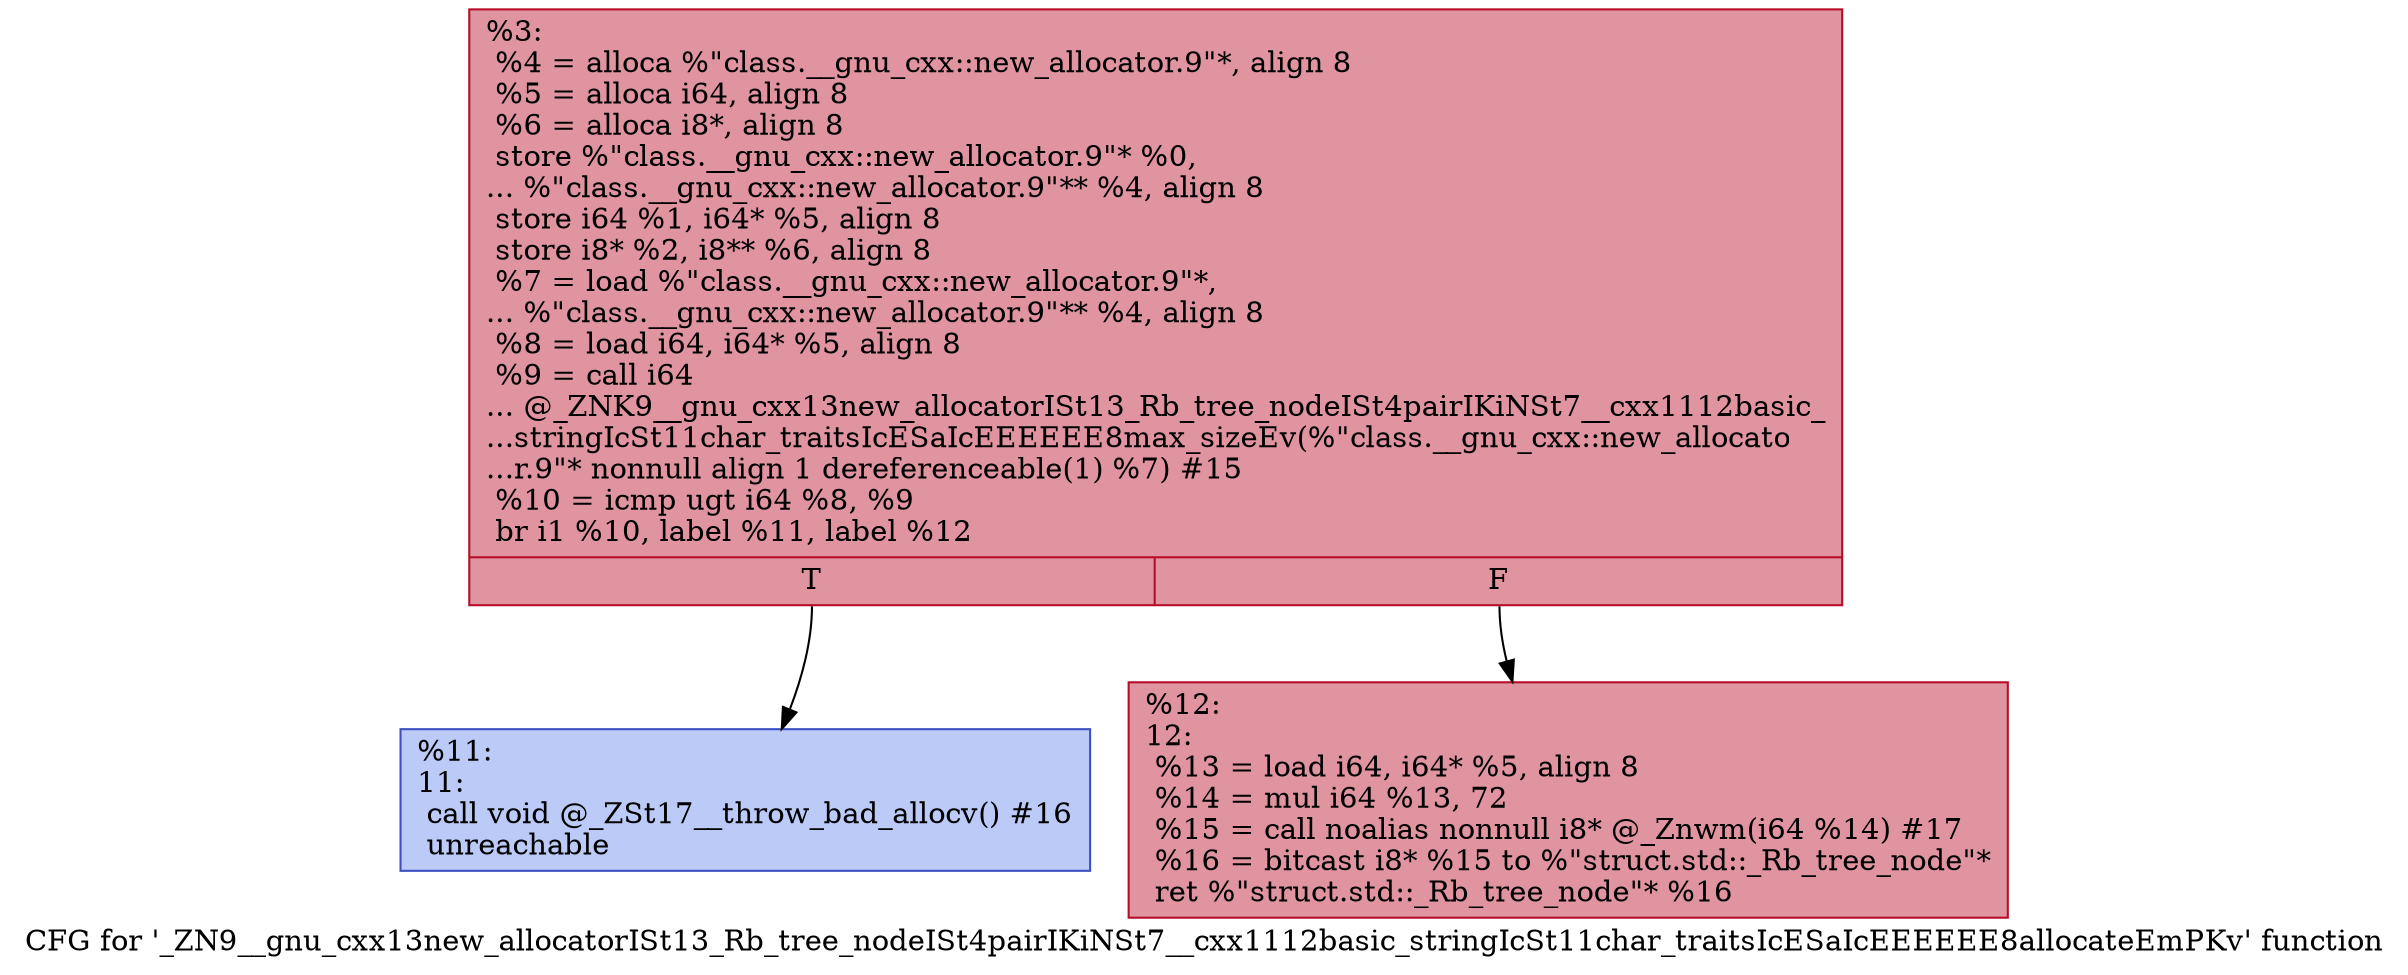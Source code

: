 digraph "CFG for '_ZN9__gnu_cxx13new_allocatorISt13_Rb_tree_nodeISt4pairIKiNSt7__cxx1112basic_stringIcSt11char_traitsIcESaIcEEEEEE8allocateEmPKv' function" {
	label="CFG for '_ZN9__gnu_cxx13new_allocatorISt13_Rb_tree_nodeISt4pairIKiNSt7__cxx1112basic_stringIcSt11char_traitsIcESaIcEEEEEE8allocateEmPKv' function";

	Node0x561d2df5e130 [shape=record,color="#b70d28ff", style=filled, fillcolor="#b70d2870",label="{%3:\l  %4 = alloca %\"class.__gnu_cxx::new_allocator.9\"*, align 8\l  %5 = alloca i64, align 8\l  %6 = alloca i8*, align 8\l  store %\"class.__gnu_cxx::new_allocator.9\"* %0,\l... %\"class.__gnu_cxx::new_allocator.9\"** %4, align 8\l  store i64 %1, i64* %5, align 8\l  store i8* %2, i8** %6, align 8\l  %7 = load %\"class.__gnu_cxx::new_allocator.9\"*,\l... %\"class.__gnu_cxx::new_allocator.9\"** %4, align 8\l  %8 = load i64, i64* %5, align 8\l  %9 = call i64\l... @_ZNK9__gnu_cxx13new_allocatorISt13_Rb_tree_nodeISt4pairIKiNSt7__cxx1112basic_\l...stringIcSt11char_traitsIcESaIcEEEEEE8max_sizeEv(%\"class.__gnu_cxx::new_allocato\l...r.9\"* nonnull align 1 dereferenceable(1) %7) #15\l  %10 = icmp ugt i64 %8, %9\l  br i1 %10, label %11, label %12\l|{<s0>T|<s1>F}}"];
	Node0x561d2df5e130:s0 -> Node0x561d2df5e6e0;
	Node0x561d2df5e130:s1 -> Node0x561d2df5e730;
	Node0x561d2df5e6e0 [shape=record,color="#3d50c3ff", style=filled, fillcolor="#6687ed70",label="{%11:\l11:                                               \l  call void @_ZSt17__throw_bad_allocv() #16\l  unreachable\l}"];
	Node0x561d2df5e730 [shape=record,color="#b70d28ff", style=filled, fillcolor="#b70d2870",label="{%12:\l12:                                               \l  %13 = load i64, i64* %5, align 8\l  %14 = mul i64 %13, 72\l  %15 = call noalias nonnull i8* @_Znwm(i64 %14) #17\l  %16 = bitcast i8* %15 to %\"struct.std::_Rb_tree_node\"*\l  ret %\"struct.std::_Rb_tree_node\"* %16\l}"];
}
